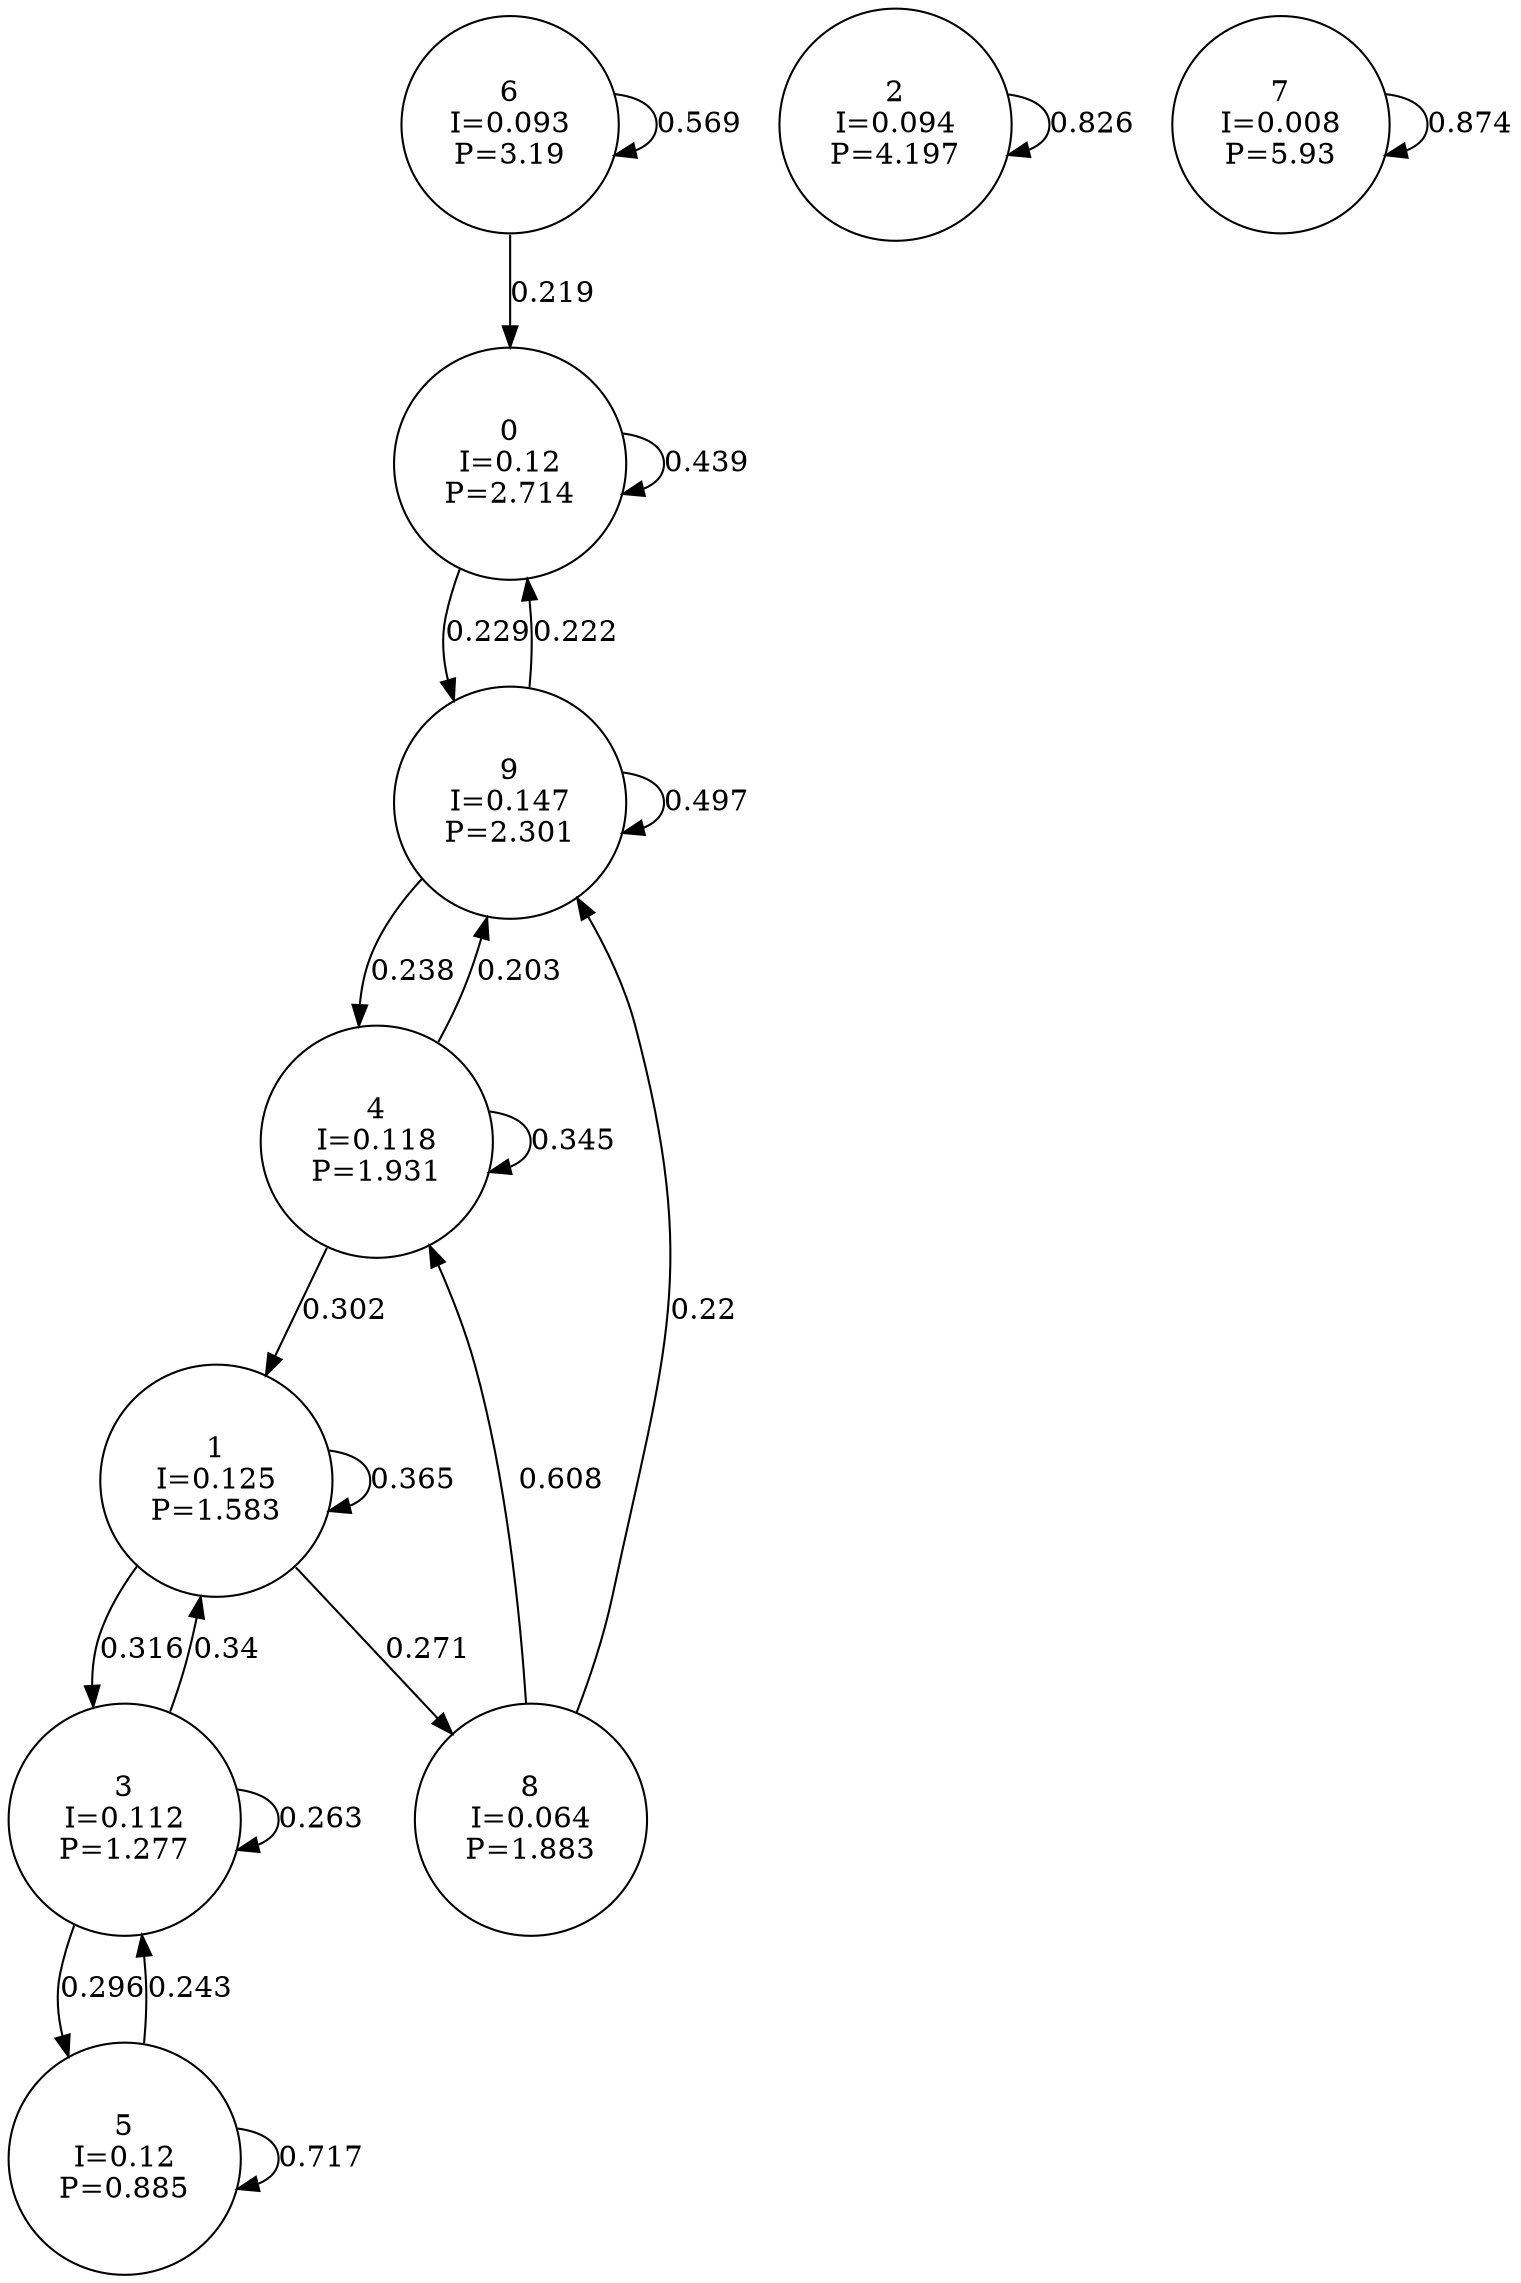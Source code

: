 digraph a {
0 [shape=circle, label="0\nI=0.12\nP=2.714"];
	0 -> 0 [label="0.439"];
	0 -> 9 [label="0.229"];
1 [shape=circle, label="1\nI=0.125\nP=1.583"];
	1 -> 1 [label="0.365"];
	1 -> 3 [label="0.316"];
	1 -> 8 [label="0.271"];
2 [shape=circle, label="2\nI=0.094\nP=4.197"];
	2 -> 2 [label="0.826"];
3 [shape=circle, label="3\nI=0.112\nP=1.277"];
	3 -> 1 [label="0.34"];
	3 -> 3 [label="0.263"];
	3 -> 5 [label="0.296"];
4 [shape=circle, label="4\nI=0.118\nP=1.931"];
	4 -> 1 [label="0.302"];
	4 -> 4 [label="0.345"];
	4 -> 9 [label="0.203"];
5 [shape=circle, label="5\nI=0.12\nP=0.885"];
	5 -> 3 [label="0.243"];
	5 -> 5 [label="0.717"];
6 [shape=circle, label="6\nI=0.093\nP=3.19"];
	6 -> 0 [label="0.219"];
	6 -> 6 [label="0.569"];
7 [shape=circle, label="7\nI=0.008\nP=5.93"];
	7 -> 7 [label="0.874"];
8 [shape=circle, label="8\nI=0.064\nP=1.883"];
	8 -> 4 [label="0.608"];
	8 -> 9 [label="0.22"];
9 [shape=circle, label="9\nI=0.147\nP=2.301"];
	9 -> 0 [label="0.222"];
	9 -> 4 [label="0.238"];
	9 -> 9 [label="0.497"];
}